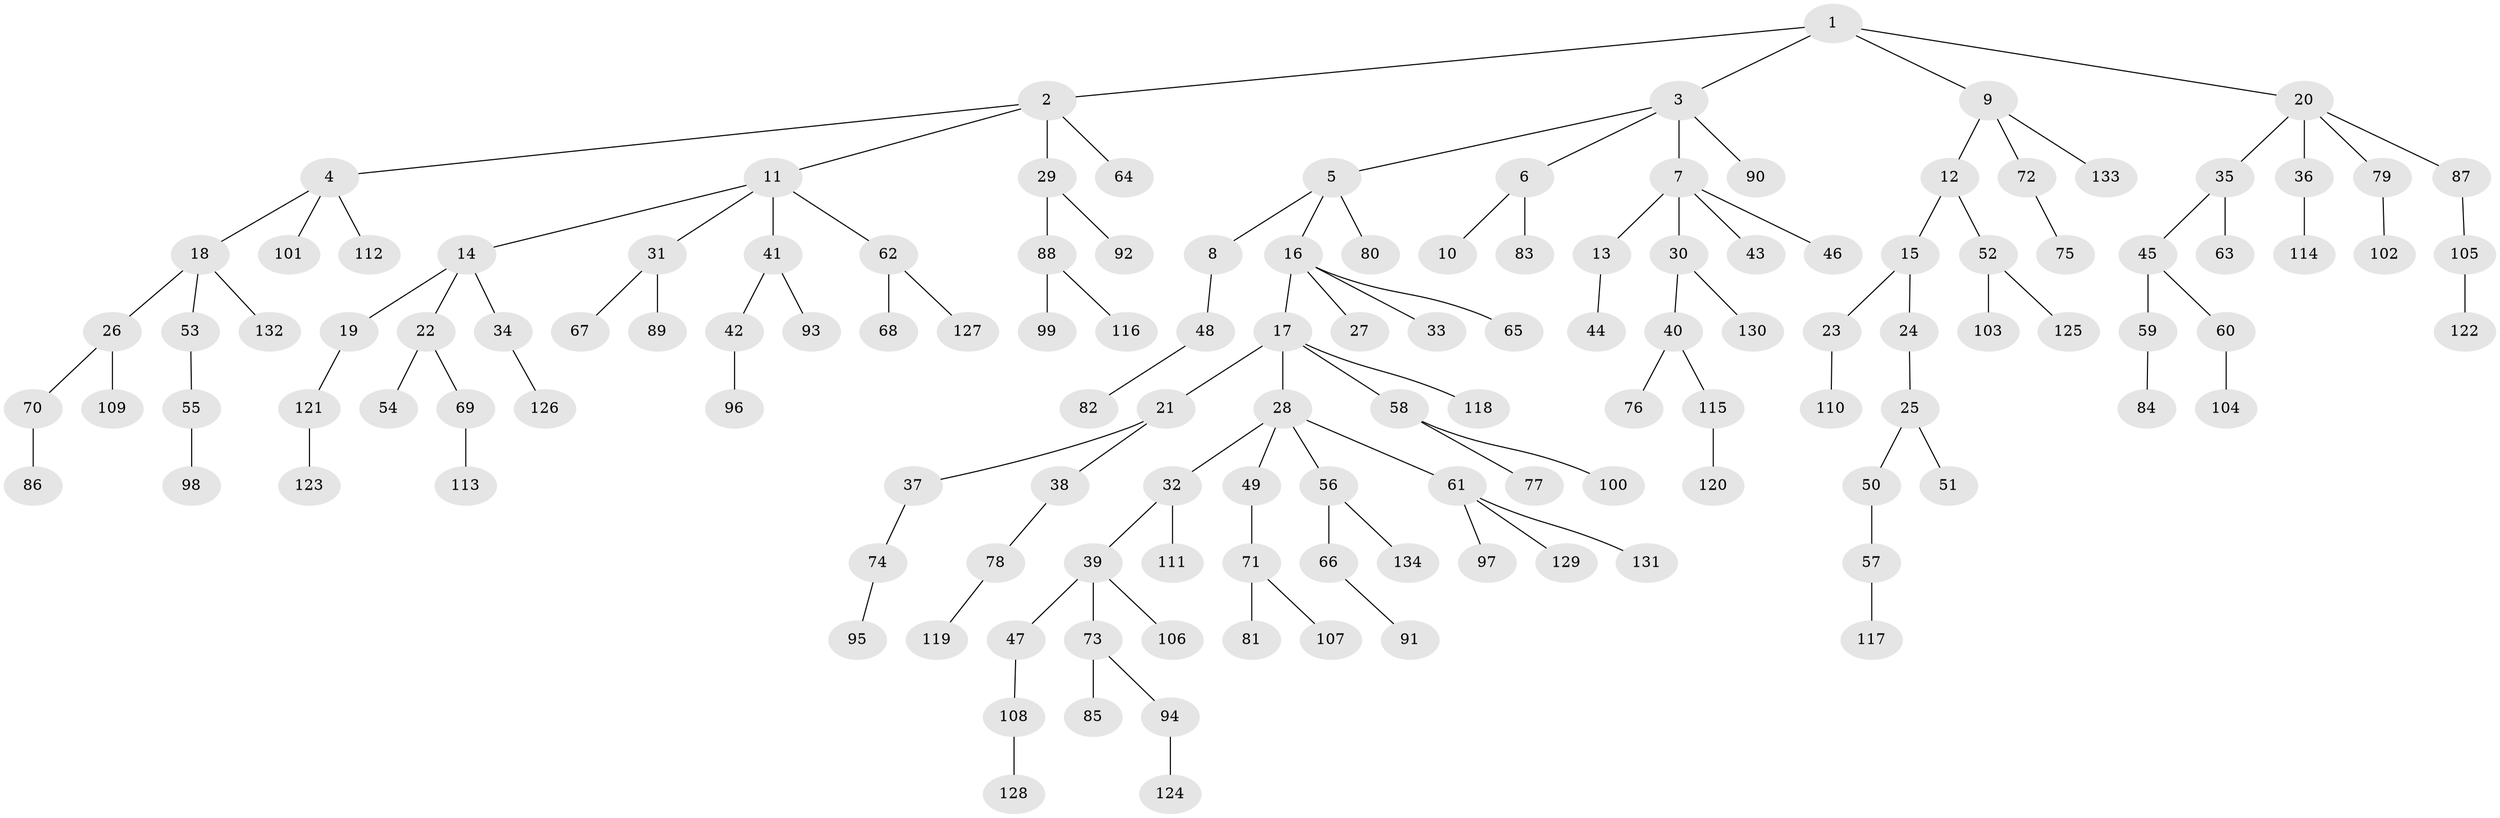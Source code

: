 // Generated by graph-tools (version 1.1) at 2025/15/03/09/25 04:15:37]
// undirected, 134 vertices, 133 edges
graph export_dot {
graph [start="1"]
  node [color=gray90,style=filled];
  1;
  2;
  3;
  4;
  5;
  6;
  7;
  8;
  9;
  10;
  11;
  12;
  13;
  14;
  15;
  16;
  17;
  18;
  19;
  20;
  21;
  22;
  23;
  24;
  25;
  26;
  27;
  28;
  29;
  30;
  31;
  32;
  33;
  34;
  35;
  36;
  37;
  38;
  39;
  40;
  41;
  42;
  43;
  44;
  45;
  46;
  47;
  48;
  49;
  50;
  51;
  52;
  53;
  54;
  55;
  56;
  57;
  58;
  59;
  60;
  61;
  62;
  63;
  64;
  65;
  66;
  67;
  68;
  69;
  70;
  71;
  72;
  73;
  74;
  75;
  76;
  77;
  78;
  79;
  80;
  81;
  82;
  83;
  84;
  85;
  86;
  87;
  88;
  89;
  90;
  91;
  92;
  93;
  94;
  95;
  96;
  97;
  98;
  99;
  100;
  101;
  102;
  103;
  104;
  105;
  106;
  107;
  108;
  109;
  110;
  111;
  112;
  113;
  114;
  115;
  116;
  117;
  118;
  119;
  120;
  121;
  122;
  123;
  124;
  125;
  126;
  127;
  128;
  129;
  130;
  131;
  132;
  133;
  134;
  1 -- 2;
  1 -- 3;
  1 -- 9;
  1 -- 20;
  2 -- 4;
  2 -- 11;
  2 -- 29;
  2 -- 64;
  3 -- 5;
  3 -- 6;
  3 -- 7;
  3 -- 90;
  4 -- 18;
  4 -- 101;
  4 -- 112;
  5 -- 8;
  5 -- 16;
  5 -- 80;
  6 -- 10;
  6 -- 83;
  7 -- 13;
  7 -- 30;
  7 -- 43;
  7 -- 46;
  8 -- 48;
  9 -- 12;
  9 -- 72;
  9 -- 133;
  11 -- 14;
  11 -- 31;
  11 -- 41;
  11 -- 62;
  12 -- 15;
  12 -- 52;
  13 -- 44;
  14 -- 19;
  14 -- 22;
  14 -- 34;
  15 -- 23;
  15 -- 24;
  16 -- 17;
  16 -- 27;
  16 -- 33;
  16 -- 65;
  17 -- 21;
  17 -- 28;
  17 -- 58;
  17 -- 118;
  18 -- 26;
  18 -- 53;
  18 -- 132;
  19 -- 121;
  20 -- 35;
  20 -- 36;
  20 -- 79;
  20 -- 87;
  21 -- 37;
  21 -- 38;
  22 -- 54;
  22 -- 69;
  23 -- 110;
  24 -- 25;
  25 -- 50;
  25 -- 51;
  26 -- 70;
  26 -- 109;
  28 -- 32;
  28 -- 49;
  28 -- 56;
  28 -- 61;
  29 -- 88;
  29 -- 92;
  30 -- 40;
  30 -- 130;
  31 -- 67;
  31 -- 89;
  32 -- 39;
  32 -- 111;
  34 -- 126;
  35 -- 45;
  35 -- 63;
  36 -- 114;
  37 -- 74;
  38 -- 78;
  39 -- 47;
  39 -- 73;
  39 -- 106;
  40 -- 76;
  40 -- 115;
  41 -- 42;
  41 -- 93;
  42 -- 96;
  45 -- 59;
  45 -- 60;
  47 -- 108;
  48 -- 82;
  49 -- 71;
  50 -- 57;
  52 -- 103;
  52 -- 125;
  53 -- 55;
  55 -- 98;
  56 -- 66;
  56 -- 134;
  57 -- 117;
  58 -- 77;
  58 -- 100;
  59 -- 84;
  60 -- 104;
  61 -- 97;
  61 -- 129;
  61 -- 131;
  62 -- 68;
  62 -- 127;
  66 -- 91;
  69 -- 113;
  70 -- 86;
  71 -- 81;
  71 -- 107;
  72 -- 75;
  73 -- 85;
  73 -- 94;
  74 -- 95;
  78 -- 119;
  79 -- 102;
  87 -- 105;
  88 -- 99;
  88 -- 116;
  94 -- 124;
  105 -- 122;
  108 -- 128;
  115 -- 120;
  121 -- 123;
}
